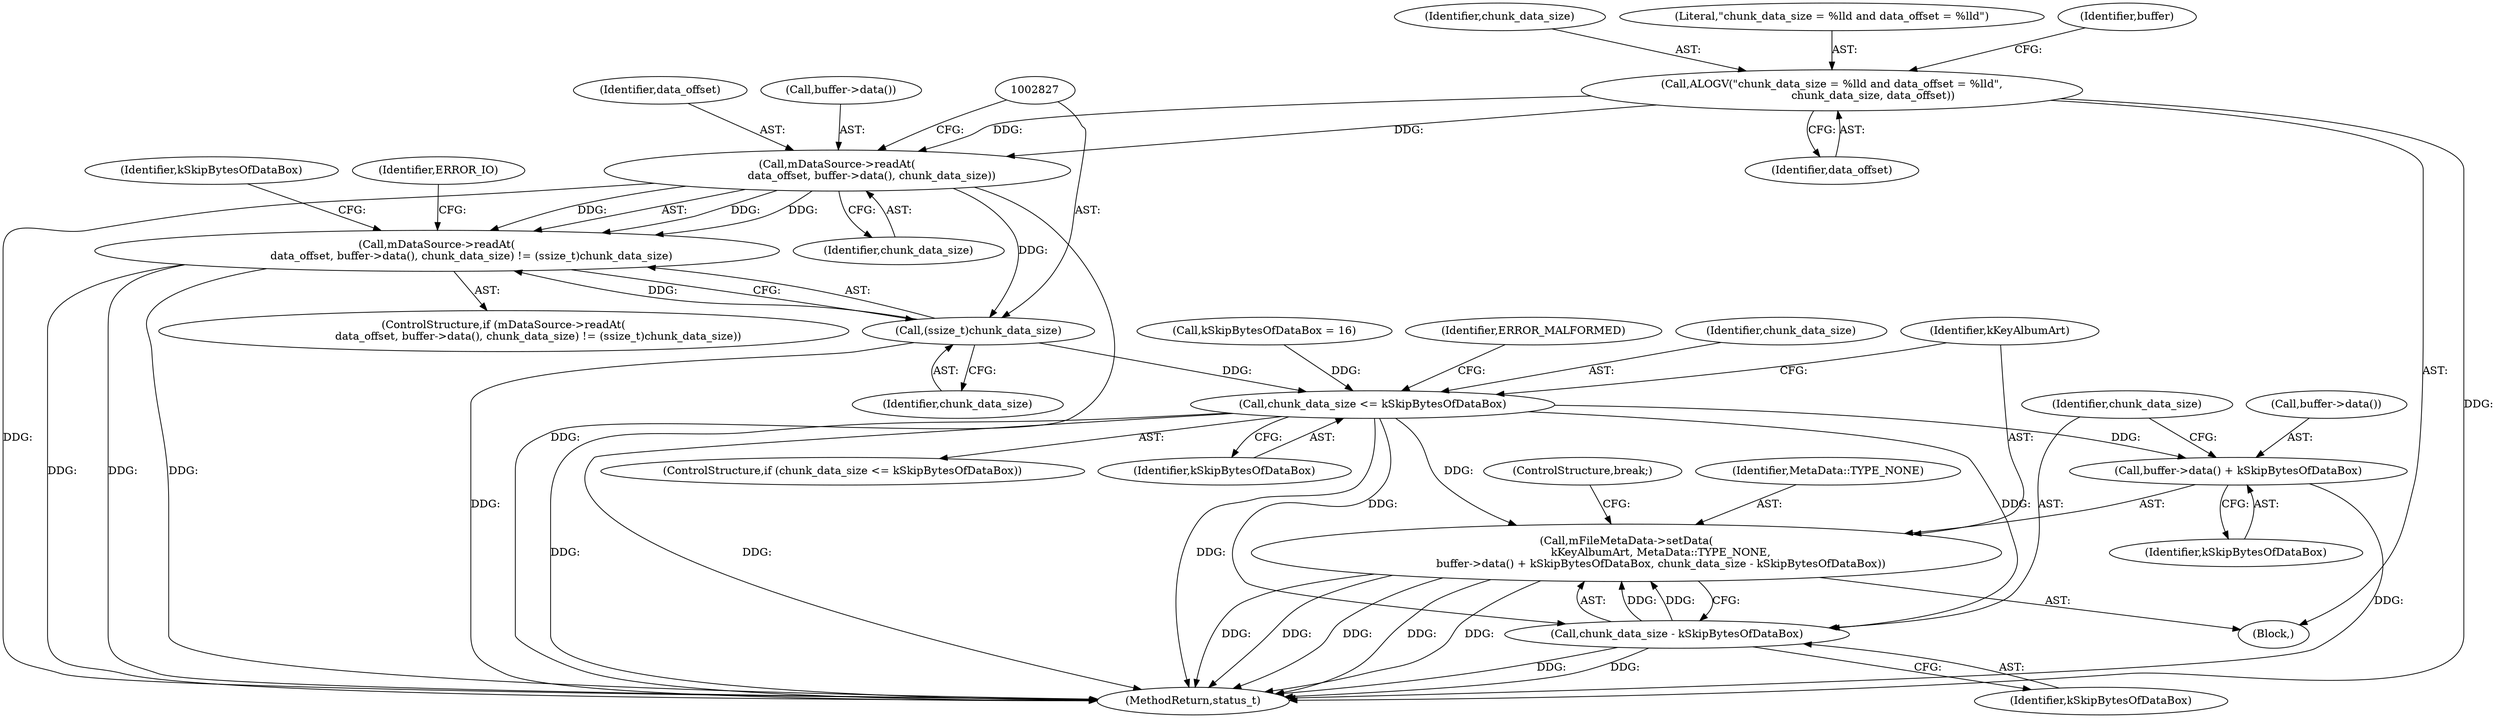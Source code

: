 digraph "0_Android_463a6f807e187828442949d1924e143cf07778c6@API" {
"1002822" [label="(Call,mDataSource->readAt(\n                    data_offset, buffer->data(), chunk_data_size))"];
"1002811" [label="(Call,ALOGV(\"chunk_data_size = %lld and data_offset = %lld\",\n                        chunk_data_size, data_offset))"];
"1002821" [label="(Call,mDataSource->readAt(\n                    data_offset, buffer->data(), chunk_data_size) != (ssize_t)chunk_data_size)"];
"1002826" [label="(Call,(ssize_t)chunk_data_size)"];
"1002837" [label="(Call,chunk_data_size <= kSkipBytesOfDataBox)"];
"1002843" [label="(Call,mFileMetaData->setData(\n                    kKeyAlbumArt, MetaData::TYPE_NONE,\n                    buffer->data() + kSkipBytesOfDataBox, chunk_data_size - kSkipBytesOfDataBox))"];
"1002846" [label="(Call,buffer->data() + kSkipBytesOfDataBox)"];
"1002849" [label="(Call,chunk_data_size - kSkipBytesOfDataBox)"];
"1002821" [label="(Call,mDataSource->readAt(\n                    data_offset, buffer->data(), chunk_data_size) != (ssize_t)chunk_data_size)"];
"1002836" [label="(ControlStructure,if (chunk_data_size <= kSkipBytesOfDataBox))"];
"1002813" [label="(Identifier,chunk_data_size)"];
"1002812" [label="(Literal,\"chunk_data_size = %lld and data_offset = %lld\")"];
"1002843" [label="(Call,mFileMetaData->setData(\n                    kKeyAlbumArt, MetaData::TYPE_NONE,\n                    buffer->data() + kSkipBytesOfDataBox, chunk_data_size - kSkipBytesOfDataBox))"];
"1002825" [label="(Identifier,chunk_data_size)"];
"1002810" [label="(Block,)"];
"1002839" [label="(Identifier,kSkipBytesOfDataBox)"];
"1002834" [label="(Identifier,kSkipBytesOfDataBox)"];
"1002817" [label="(Identifier,buffer)"];
"1002838" [label="(Identifier,chunk_data_size)"];
"1002849" [label="(Call,chunk_data_size - kSkipBytesOfDataBox)"];
"1002811" [label="(Call,ALOGV(\"chunk_data_size = %lld and data_offset = %lld\",\n                        chunk_data_size, data_offset))"];
"1002848" [label="(Identifier,kSkipBytesOfDataBox)"];
"1002850" [label="(Identifier,chunk_data_size)"];
"1002822" [label="(Call,mDataSource->readAt(\n                    data_offset, buffer->data(), chunk_data_size))"];
"1002831" [label="(Identifier,ERROR_IO)"];
"1002846" [label="(Call,buffer->data() + kSkipBytesOfDataBox)"];
"1002851" [label="(Identifier,kSkipBytesOfDataBox)"];
"1002844" [label="(Identifier,kKeyAlbumArt)"];
"1002820" [label="(ControlStructure,if (mDataSource->readAt(\n                    data_offset, buffer->data(), chunk_data_size) != (ssize_t)chunk_data_size))"];
"1002814" [label="(Identifier,data_offset)"];
"1002833" [label="(Call,kSkipBytesOfDataBox = 16)"];
"1002847" [label="(Call,buffer->data())"];
"1002837" [label="(Call,chunk_data_size <= kSkipBytesOfDataBox)"];
"1002826" [label="(Call,(ssize_t)chunk_data_size)"];
"1002845" [label="(Identifier,MetaData::TYPE_NONE)"];
"1002842" [label="(Identifier,ERROR_MALFORMED)"];
"1002828" [label="(Identifier,chunk_data_size)"];
"1002918" [label="(MethodReturn,status_t)"];
"1002823" [label="(Identifier,data_offset)"];
"1002824" [label="(Call,buffer->data())"];
"1002852" [label="(ControlStructure,break;)"];
"1002822" -> "1002821"  [label="AST: "];
"1002822" -> "1002825"  [label="CFG: "];
"1002823" -> "1002822"  [label="AST: "];
"1002824" -> "1002822"  [label="AST: "];
"1002825" -> "1002822"  [label="AST: "];
"1002827" -> "1002822"  [label="CFG: "];
"1002822" -> "1002918"  [label="DDG: "];
"1002822" -> "1002918"  [label="DDG: "];
"1002822" -> "1002821"  [label="DDG: "];
"1002822" -> "1002821"  [label="DDG: "];
"1002822" -> "1002821"  [label="DDG: "];
"1002811" -> "1002822"  [label="DDG: "];
"1002811" -> "1002822"  [label="DDG: "];
"1002822" -> "1002826"  [label="DDG: "];
"1002811" -> "1002810"  [label="AST: "];
"1002811" -> "1002814"  [label="CFG: "];
"1002812" -> "1002811"  [label="AST: "];
"1002813" -> "1002811"  [label="AST: "];
"1002814" -> "1002811"  [label="AST: "];
"1002817" -> "1002811"  [label="CFG: "];
"1002811" -> "1002918"  [label="DDG: "];
"1002821" -> "1002820"  [label="AST: "];
"1002821" -> "1002826"  [label="CFG: "];
"1002826" -> "1002821"  [label="AST: "];
"1002831" -> "1002821"  [label="CFG: "];
"1002834" -> "1002821"  [label="CFG: "];
"1002821" -> "1002918"  [label="DDG: "];
"1002821" -> "1002918"  [label="DDG: "];
"1002821" -> "1002918"  [label="DDG: "];
"1002826" -> "1002821"  [label="DDG: "];
"1002826" -> "1002828"  [label="CFG: "];
"1002827" -> "1002826"  [label="AST: "];
"1002828" -> "1002826"  [label="AST: "];
"1002826" -> "1002918"  [label="DDG: "];
"1002826" -> "1002837"  [label="DDG: "];
"1002837" -> "1002836"  [label="AST: "];
"1002837" -> "1002839"  [label="CFG: "];
"1002838" -> "1002837"  [label="AST: "];
"1002839" -> "1002837"  [label="AST: "];
"1002842" -> "1002837"  [label="CFG: "];
"1002844" -> "1002837"  [label="CFG: "];
"1002837" -> "1002918"  [label="DDG: "];
"1002837" -> "1002918"  [label="DDG: "];
"1002837" -> "1002918"  [label="DDG: "];
"1002833" -> "1002837"  [label="DDG: "];
"1002837" -> "1002843"  [label="DDG: "];
"1002837" -> "1002846"  [label="DDG: "];
"1002837" -> "1002849"  [label="DDG: "];
"1002837" -> "1002849"  [label="DDG: "];
"1002843" -> "1002810"  [label="AST: "];
"1002843" -> "1002849"  [label="CFG: "];
"1002844" -> "1002843"  [label="AST: "];
"1002845" -> "1002843"  [label="AST: "];
"1002846" -> "1002843"  [label="AST: "];
"1002849" -> "1002843"  [label="AST: "];
"1002852" -> "1002843"  [label="CFG: "];
"1002843" -> "1002918"  [label="DDG: "];
"1002843" -> "1002918"  [label="DDG: "];
"1002843" -> "1002918"  [label="DDG: "];
"1002843" -> "1002918"  [label="DDG: "];
"1002843" -> "1002918"  [label="DDG: "];
"1002849" -> "1002843"  [label="DDG: "];
"1002849" -> "1002843"  [label="DDG: "];
"1002846" -> "1002848"  [label="CFG: "];
"1002847" -> "1002846"  [label="AST: "];
"1002848" -> "1002846"  [label="AST: "];
"1002850" -> "1002846"  [label="CFG: "];
"1002846" -> "1002918"  [label="DDG: "];
"1002849" -> "1002851"  [label="CFG: "];
"1002850" -> "1002849"  [label="AST: "];
"1002851" -> "1002849"  [label="AST: "];
"1002849" -> "1002918"  [label="DDG: "];
"1002849" -> "1002918"  [label="DDG: "];
}
